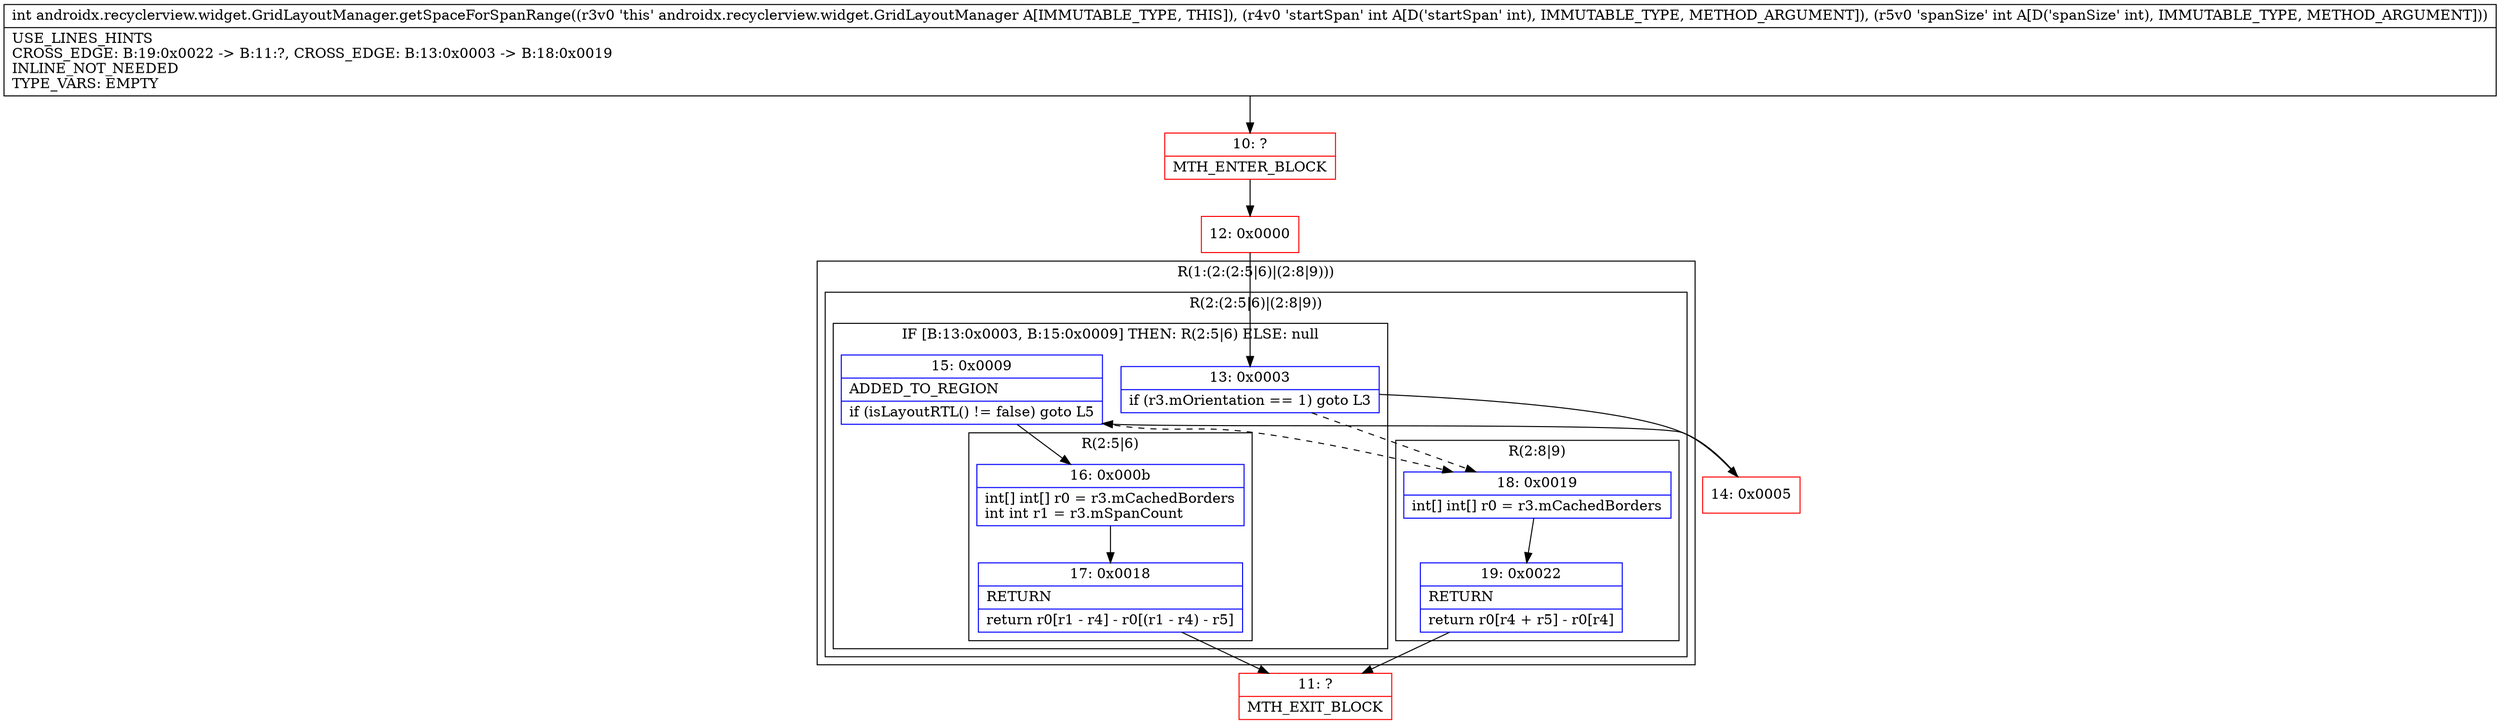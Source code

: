 digraph "CFG forandroidx.recyclerview.widget.GridLayoutManager.getSpaceForSpanRange(II)I" {
subgraph cluster_Region_1112748025 {
label = "R(1:(2:(2:5|6)|(2:8|9)))";
node [shape=record,color=blue];
subgraph cluster_Region_1500727806 {
label = "R(2:(2:5|6)|(2:8|9))";
node [shape=record,color=blue];
subgraph cluster_IfRegion_375817835 {
label = "IF [B:13:0x0003, B:15:0x0009] THEN: R(2:5|6) ELSE: null";
node [shape=record,color=blue];
Node_13 [shape=record,label="{13\:\ 0x0003|if (r3.mOrientation == 1) goto L3\l}"];
Node_15 [shape=record,label="{15\:\ 0x0009|ADDED_TO_REGION\l|if (isLayoutRTL() != false) goto L5\l}"];
subgraph cluster_Region_606593952 {
label = "R(2:5|6)";
node [shape=record,color=blue];
Node_16 [shape=record,label="{16\:\ 0x000b|int[] int[] r0 = r3.mCachedBorders\lint int r1 = r3.mSpanCount\l}"];
Node_17 [shape=record,label="{17\:\ 0x0018|RETURN\l|return r0[r1 \- r4] \- r0[(r1 \- r4) \- r5]\l}"];
}
}
subgraph cluster_Region_891483307 {
label = "R(2:8|9)";
node [shape=record,color=blue];
Node_18 [shape=record,label="{18\:\ 0x0019|int[] int[] r0 = r3.mCachedBorders\l}"];
Node_19 [shape=record,label="{19\:\ 0x0022|RETURN\l|return r0[r4 + r5] \- r0[r4]\l}"];
}
}
}
Node_10 [shape=record,color=red,label="{10\:\ ?|MTH_ENTER_BLOCK\l}"];
Node_12 [shape=record,color=red,label="{12\:\ 0x0000}"];
Node_14 [shape=record,color=red,label="{14\:\ 0x0005}"];
Node_11 [shape=record,color=red,label="{11\:\ ?|MTH_EXIT_BLOCK\l}"];
MethodNode[shape=record,label="{int androidx.recyclerview.widget.GridLayoutManager.getSpaceForSpanRange((r3v0 'this' androidx.recyclerview.widget.GridLayoutManager A[IMMUTABLE_TYPE, THIS]), (r4v0 'startSpan' int A[D('startSpan' int), IMMUTABLE_TYPE, METHOD_ARGUMENT]), (r5v0 'spanSize' int A[D('spanSize' int), IMMUTABLE_TYPE, METHOD_ARGUMENT]))  | USE_LINES_HINTS\lCROSS_EDGE: B:19:0x0022 \-\> B:11:?, CROSS_EDGE: B:13:0x0003 \-\> B:18:0x0019\lINLINE_NOT_NEEDED\lTYPE_VARS: EMPTY\l}"];
MethodNode -> Node_10;Node_13 -> Node_14;
Node_13 -> Node_18[style=dashed];
Node_15 -> Node_16;
Node_15 -> Node_18[style=dashed];
Node_16 -> Node_17;
Node_17 -> Node_11;
Node_18 -> Node_19;
Node_19 -> Node_11;
Node_10 -> Node_12;
Node_12 -> Node_13;
Node_14 -> Node_15;
}

